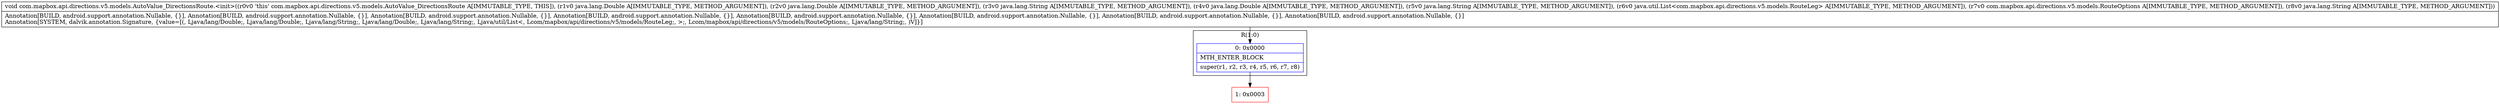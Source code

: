 digraph "CFG forcom.mapbox.api.directions.v5.models.AutoValue_DirectionsRoute.\<init\>(Ljava\/lang\/Double;Ljava\/lang\/Double;Ljava\/lang\/String;Ljava\/lang\/Double;Ljava\/lang\/String;Ljava\/util\/List;Lcom\/mapbox\/api\/directions\/v5\/models\/RouteOptions;Ljava\/lang\/String;)V" {
subgraph cluster_Region_310164178 {
label = "R(1:0)";
node [shape=record,color=blue];
Node_0 [shape=record,label="{0\:\ 0x0000|MTH_ENTER_BLOCK\l|super(r1, r2, r3, r4, r5, r6, r7, r8)\l}"];
}
Node_1 [shape=record,color=red,label="{1\:\ 0x0003}"];
MethodNode[shape=record,label="{void com.mapbox.api.directions.v5.models.AutoValue_DirectionsRoute.\<init\>((r0v0 'this' com.mapbox.api.directions.v5.models.AutoValue_DirectionsRoute A[IMMUTABLE_TYPE, THIS]), (r1v0 java.lang.Double A[IMMUTABLE_TYPE, METHOD_ARGUMENT]), (r2v0 java.lang.Double A[IMMUTABLE_TYPE, METHOD_ARGUMENT]), (r3v0 java.lang.String A[IMMUTABLE_TYPE, METHOD_ARGUMENT]), (r4v0 java.lang.Double A[IMMUTABLE_TYPE, METHOD_ARGUMENT]), (r5v0 java.lang.String A[IMMUTABLE_TYPE, METHOD_ARGUMENT]), (r6v0 java.util.List\<com.mapbox.api.directions.v5.models.RouteLeg\> A[IMMUTABLE_TYPE, METHOD_ARGUMENT]), (r7v0 com.mapbox.api.directions.v5.models.RouteOptions A[IMMUTABLE_TYPE, METHOD_ARGUMENT]), (r8v0 java.lang.String A[IMMUTABLE_TYPE, METHOD_ARGUMENT]))  | Annotation[BUILD, android.support.annotation.Nullable, \{\}], Annotation[BUILD, android.support.annotation.Nullable, \{\}], Annotation[BUILD, android.support.annotation.Nullable, \{\}], Annotation[BUILD, android.support.annotation.Nullable, \{\}], Annotation[BUILD, android.support.annotation.Nullable, \{\}], Annotation[BUILD, android.support.annotation.Nullable, \{\}], Annotation[BUILD, android.support.annotation.Nullable, \{\}], Annotation[BUILD, android.support.annotation.Nullable, \{\}]\lAnnotation[SYSTEM, dalvik.annotation.Signature, \{value=[(, Ljava\/lang\/Double;, Ljava\/lang\/Double;, Ljava\/lang\/String;, Ljava\/lang\/Double;, Ljava\/lang\/String;, Ljava\/util\/List\<, Lcom\/mapbox\/api\/directions\/v5\/models\/RouteLeg;, \>;, Lcom\/mapbox\/api\/directions\/v5\/models\/RouteOptions;, Ljava\/lang\/String;, )V]\}]\l}"];
MethodNode -> Node_0;
Node_0 -> Node_1;
}

